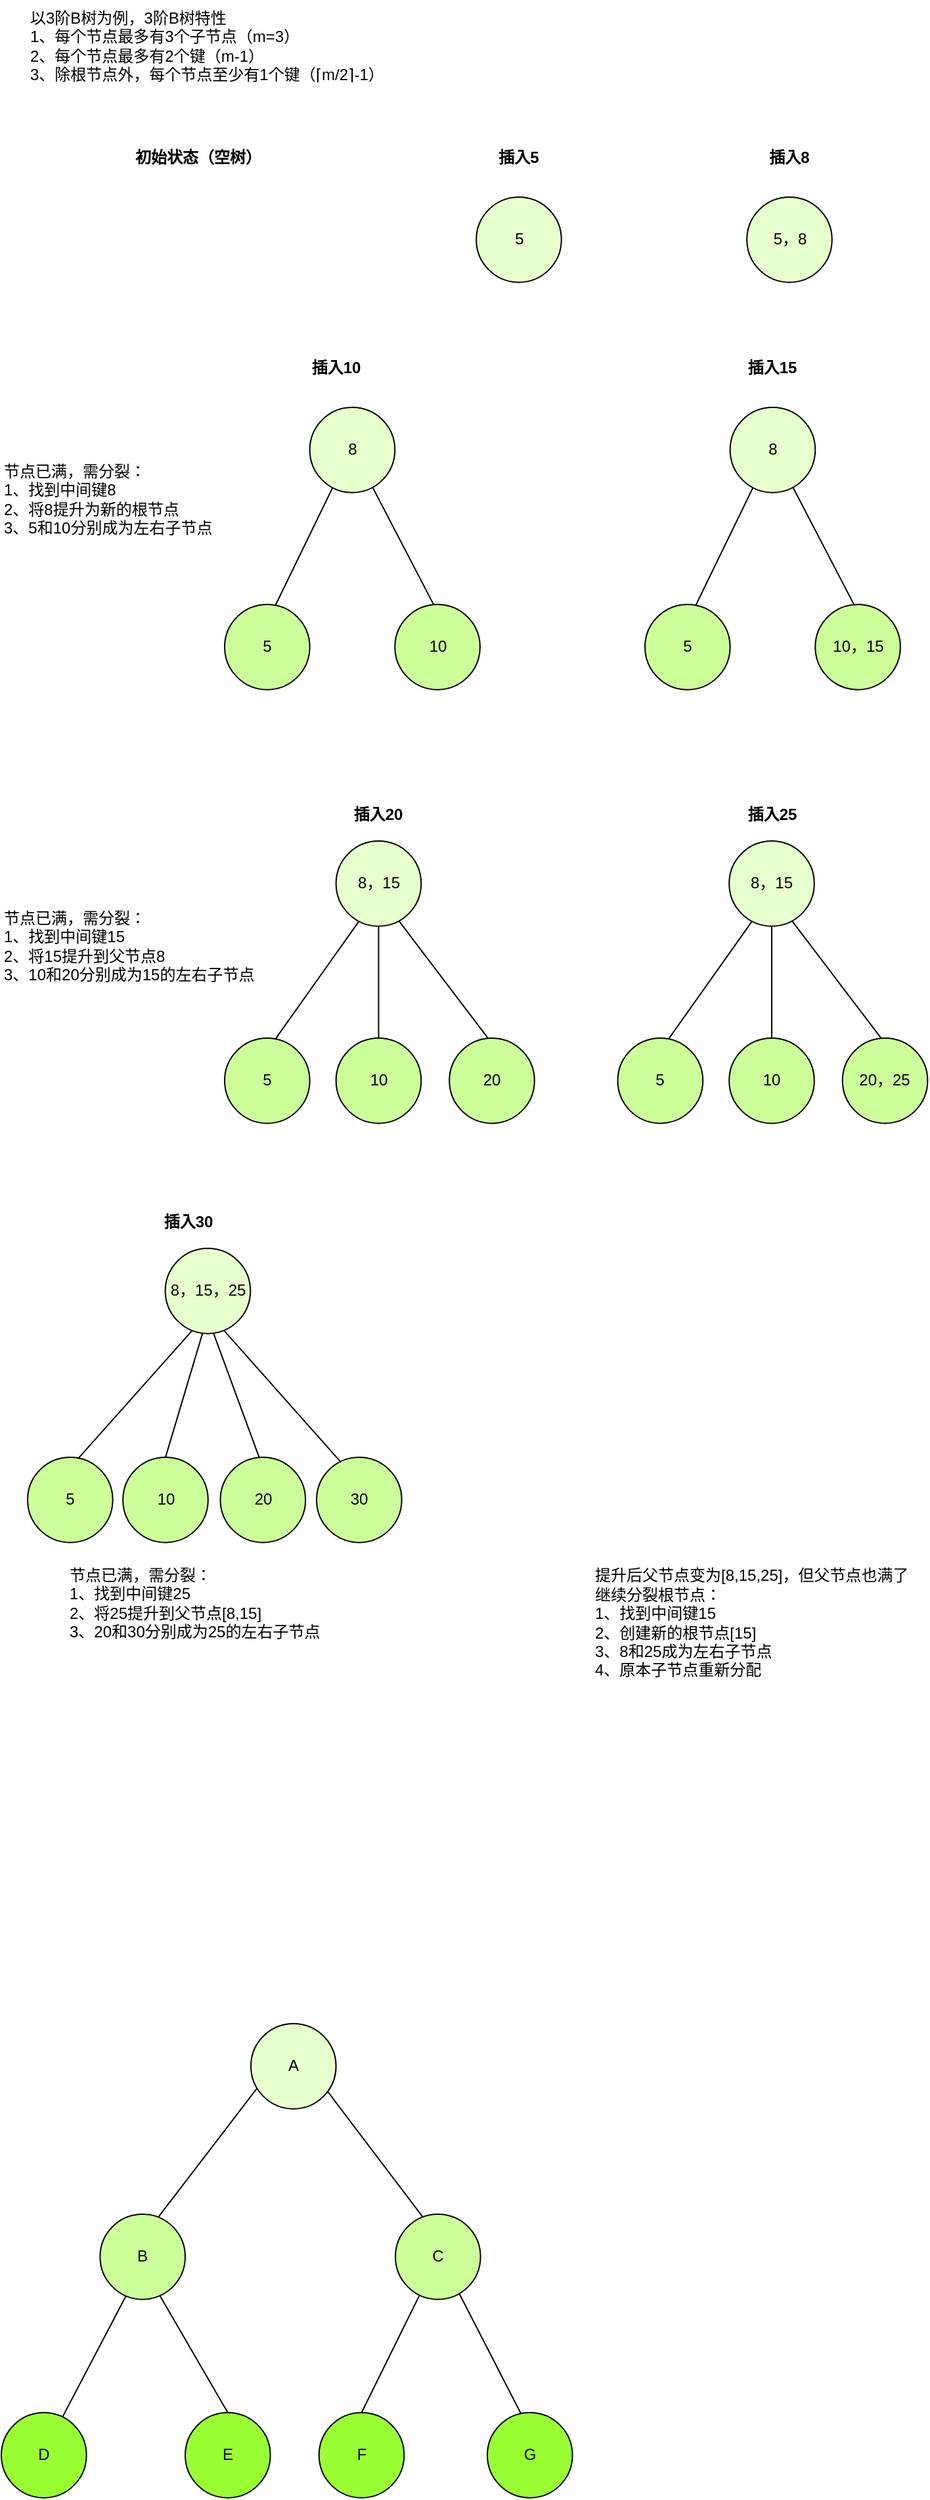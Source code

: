 <mxfile version="28.0.5">
  <diagram name="第 1 页" id="-JAxoZt5WTAPa2EVgLLD">
    <mxGraphModel dx="1206" dy="526" grid="1" gridSize="10" guides="1" tooltips="1" connect="1" arrows="1" fold="1" page="1" pageScale="1" pageWidth="827" pageHeight="1169" math="0" shadow="0">
      <root>
        <mxCell id="0" />
        <mxCell id="1" parent="0" />
        <mxCell id="OYLOalQns67DVKtFXD0c-1" value="&lt;div&gt;以3阶B树为例，3阶B树特性&lt;/div&gt;&lt;div&gt;1、每个节点最多有3个子节点（m=3）&lt;/div&gt;&lt;div&gt;2、每个节点最多有2个键（m-1）&lt;/div&gt;&lt;div&gt;3、除根节点外，每个节点至少有1个键（⌈m/2⌉-1）&lt;/div&gt;" style="text;strokeColor=none;align=left;fillColor=none;html=1;verticalAlign=middle;whiteSpace=wrap;rounded=0;" parent="1" vertex="1">
          <mxGeometry x="60" y="50" width="280" height="70" as="geometry" />
        </mxCell>
        <mxCell id="OYLOalQns67DVKtFXD0c-7" value="" style="group" parent="1" vertex="1" connectable="0">
          <mxGeometry x="40" y="1590" width="434.814" height="360.818" as="geometry" />
        </mxCell>
        <mxCell id="OYLOalQns67DVKtFXD0c-8" value="" style="endArrow=none;html=1;rounded=0;entryX=0.075;entryY=0.755;entryDx=0;entryDy=0;entryPerimeter=0;exitX=0.684;exitY=0.034;exitDx=0;exitDy=0;exitPerimeter=0;" parent="OYLOalQns67DVKtFXD0c-7" source="OYLOalQns67DVKtFXD0c-15" target="OYLOalQns67DVKtFXD0c-14" edge="1">
          <mxGeometry width="50" height="50" relative="1" as="geometry">
            <mxPoint x="110" y="145" as="sourcePoint" />
            <mxPoint x="177.86" y="55" as="targetPoint" />
          </mxGeometry>
        </mxCell>
        <mxCell id="OYLOalQns67DVKtFXD0c-9" value="" style="endArrow=none;html=1;rounded=0;entryX=0.891;entryY=0.783;entryDx=0;entryDy=0;entryPerimeter=0;exitX=0.324;exitY=0.036;exitDx=0;exitDy=0;exitPerimeter=0;" parent="OYLOalQns67DVKtFXD0c-7" source="OYLOalQns67DVKtFXD0c-16" target="OYLOalQns67DVKtFXD0c-14" edge="1">
          <mxGeometry width="50" height="50" relative="1" as="geometry">
            <mxPoint x="310" y="148" as="sourcePoint" />
            <mxPoint x="240" y="55" as="targetPoint" />
          </mxGeometry>
        </mxCell>
        <mxCell id="OYLOalQns67DVKtFXD0c-10" value="" style="endArrow=none;html=1;rounded=0;entryX=0.304;entryY=0.96;entryDx=0;entryDy=0;entryPerimeter=0;exitX=0.721;exitY=0.047;exitDx=0;exitDy=0;exitPerimeter=0;" parent="OYLOalQns67DVKtFXD0c-7" source="OYLOalQns67DVKtFXD0c-17" target="OYLOalQns67DVKtFXD0c-15" edge="1">
          <mxGeometry width="50" height="50" relative="1" as="geometry">
            <mxPoint x="30" y="295" as="sourcePoint" />
            <mxPoint x="80" y="215" as="targetPoint" />
          </mxGeometry>
        </mxCell>
        <mxCell id="OYLOalQns67DVKtFXD0c-11" value="" style="endArrow=none;html=1;rounded=0;entryX=0.286;entryY=0.946;entryDx=0;entryDy=0;entryPerimeter=0;exitX=0.5;exitY=0;exitDx=0;exitDy=0;" parent="OYLOalQns67DVKtFXD0c-7" source="OYLOalQns67DVKtFXD0c-19" target="OYLOalQns67DVKtFXD0c-16" edge="1">
          <mxGeometry width="50" height="50" relative="1" as="geometry">
            <mxPoint x="260" y="296" as="sourcePoint" />
            <mxPoint x="310" y="216" as="targetPoint" />
          </mxGeometry>
        </mxCell>
        <mxCell id="OYLOalQns67DVKtFXD0c-12" value="" style="endArrow=none;html=1;rounded=0;entryX=0.743;entryY=0.918;entryDx=0;entryDy=0;entryPerimeter=0;exitX=0.394;exitY=0.01;exitDx=0;exitDy=0;exitPerimeter=0;" parent="OYLOalQns67DVKtFXD0c-7" source="OYLOalQns67DVKtFXD0c-20" target="OYLOalQns67DVKtFXD0c-16" edge="1">
          <mxGeometry width="50" height="50" relative="1" as="geometry">
            <mxPoint x="400" y="296" as="sourcePoint" />
            <mxPoint x="350" y="215" as="targetPoint" />
          </mxGeometry>
        </mxCell>
        <mxCell id="OYLOalQns67DVKtFXD0c-13" value="" style="endArrow=none;html=1;rounded=0;entryX=0.7;entryY=0.952;entryDx=0;entryDy=0;entryPerimeter=0;exitX=0.5;exitY=0;exitDx=0;exitDy=0;" parent="OYLOalQns67DVKtFXD0c-7" source="OYLOalQns67DVKtFXD0c-18" target="OYLOalQns67DVKtFXD0c-15" edge="1">
          <mxGeometry width="50" height="50" relative="1" as="geometry">
            <mxPoint x="160" y="296" as="sourcePoint" />
            <mxPoint x="110" y="215" as="targetPoint" />
          </mxGeometry>
        </mxCell>
        <mxCell id="OYLOalQns67DVKtFXD0c-14" value="A" style="ellipse;whiteSpace=wrap;html=1;aspect=fixed;fillColor=#E6FFCC;" parent="OYLOalQns67DVKtFXD0c-7" vertex="1">
          <mxGeometry x="190.003" width="64.818" height="64.818" as="geometry" />
        </mxCell>
        <mxCell id="OYLOalQns67DVKtFXD0c-15" value="B" style="ellipse;whiteSpace=wrap;html=1;aspect=fixed;fillColor=#CCFF99;" parent="OYLOalQns67DVKtFXD0c-7" vertex="1">
          <mxGeometry x="75.183" y="145" width="64.818" height="64.818" as="geometry" />
        </mxCell>
        <mxCell id="OYLOalQns67DVKtFXD0c-16" value="C" style="ellipse;whiteSpace=wrap;html=1;aspect=fixed;fillColor=#CCFF99;" parent="OYLOalQns67DVKtFXD0c-7" vertex="1">
          <mxGeometry x="300.003" y="145" width="64.818" height="64.818" as="geometry" />
        </mxCell>
        <mxCell id="OYLOalQns67DVKtFXD0c-17" value="D" style="ellipse;whiteSpace=wrap;html=1;aspect=fixed;fillColor=#99FF33;" parent="OYLOalQns67DVKtFXD0c-7" vertex="1">
          <mxGeometry y="296" width="64.818" height="64.818" as="geometry" />
        </mxCell>
        <mxCell id="OYLOalQns67DVKtFXD0c-18" value="E" style="ellipse;whiteSpace=wrap;html=1;aspect=fixed;fillColor=#99FF33;" parent="OYLOalQns67DVKtFXD0c-7" vertex="1">
          <mxGeometry x="139.997" y="296" width="64.818" height="64.818" as="geometry" />
        </mxCell>
        <mxCell id="OYLOalQns67DVKtFXD0c-19" value="F" style="ellipse;whiteSpace=wrap;html=1;aspect=fixed;fillColor=#99FF33;" parent="OYLOalQns67DVKtFXD0c-7" vertex="1">
          <mxGeometry x="241.849" y="296" width="64.818" height="64.818" as="geometry" />
        </mxCell>
        <mxCell id="OYLOalQns67DVKtFXD0c-20" value="G" style="ellipse;whiteSpace=wrap;html=1;aspect=fixed;fillColor=#99FF33;" parent="OYLOalQns67DVKtFXD0c-7" vertex="1">
          <mxGeometry x="369.996" y="296" width="64.818" height="64.818" as="geometry" />
        </mxCell>
        <mxCell id="OYLOalQns67DVKtFXD0c-21" value="5" style="ellipse;whiteSpace=wrap;html=1;aspect=fixed;fillColor=#E6FFCC;" parent="1" vertex="1">
          <mxGeometry x="401.59" y="200" width="64.818" height="64.818" as="geometry" />
        </mxCell>
        <mxCell id="OYLOalQns67DVKtFXD0c-22" value="&lt;b&gt;初始状态（空树）&lt;/b&gt;" style="text;strokeColor=none;align=center;fillColor=none;html=1;verticalAlign=middle;whiteSpace=wrap;rounded=0;" parent="1" vertex="1">
          <mxGeometry x="140" y="160" width="100" height="20" as="geometry" />
        </mxCell>
        <mxCell id="OYLOalQns67DVKtFXD0c-23" value="&lt;b&gt;插入5&lt;/b&gt;" style="text;strokeColor=none;align=center;fillColor=none;html=1;verticalAlign=middle;whiteSpace=wrap;rounded=0;" parent="1" vertex="1">
          <mxGeometry x="414" y="160" width="40" height="20" as="geometry" />
        </mxCell>
        <mxCell id="OYLOalQns67DVKtFXD0c-24" value="&lt;b&gt;插入8&lt;/b&gt;" style="text;strokeColor=none;align=center;fillColor=none;html=1;verticalAlign=middle;whiteSpace=wrap;rounded=0;" parent="1" vertex="1">
          <mxGeometry x="620" y="160" width="40" height="20" as="geometry" />
        </mxCell>
        <mxCell id="OYLOalQns67DVKtFXD0c-25" value="5，8" style="ellipse;whiteSpace=wrap;html=1;aspect=fixed;fillColor=#E6FFCC;" parent="1" vertex="1">
          <mxGeometry x="607.59" y="200" width="64.818" height="64.818" as="geometry" />
        </mxCell>
        <mxCell id="OYLOalQns67DVKtFXD0c-26" value="&lt;b&gt;插入10&lt;/b&gt;" style="text;strokeColor=none;align=center;fillColor=none;html=1;verticalAlign=middle;whiteSpace=wrap;rounded=0;" parent="1" vertex="1">
          <mxGeometry x="270.0" y="320" width="50" height="20" as="geometry" />
        </mxCell>
        <mxCell id="OYLOalQns67DVKtFXD0c-32" value="" style="group" parent="1" vertex="1" connectable="0">
          <mxGeometry x="210" y="360" width="194.458" height="214.818" as="geometry" />
        </mxCell>
        <mxCell id="OYLOalQns67DVKtFXD0c-27" value="8" style="ellipse;whiteSpace=wrap;html=1;aspect=fixed;fillColor=#E6FFCC;" parent="OYLOalQns67DVKtFXD0c-32" vertex="1">
          <mxGeometry x="64.82" width="64.818" height="64.818" as="geometry" />
        </mxCell>
        <mxCell id="OYLOalQns67DVKtFXD0c-28" value="5" style="ellipse;whiteSpace=wrap;html=1;aspect=fixed;fillColor=#CCFF99;" parent="OYLOalQns67DVKtFXD0c-32" vertex="1">
          <mxGeometry y="150" width="64.818" height="64.818" as="geometry" />
        </mxCell>
        <mxCell id="OYLOalQns67DVKtFXD0c-29" value="10" style="ellipse;whiteSpace=wrap;html=1;aspect=fixed;fillColor=#CCFF99;" parent="OYLOalQns67DVKtFXD0c-32" vertex="1">
          <mxGeometry x="129.64" y="150" width="64.818" height="64.818" as="geometry" />
        </mxCell>
        <mxCell id="OYLOalQns67DVKtFXD0c-30" value="" style="endArrow=none;html=1;rounded=0;exitX=0.594;exitY=0.015;exitDx=0;exitDy=0;exitPerimeter=0;entryX=0.269;entryY=0.942;entryDx=0;entryDy=0;entryPerimeter=0;" parent="OYLOalQns67DVKtFXD0c-32" source="OYLOalQns67DVKtFXD0c-28" target="OYLOalQns67DVKtFXD0c-27" edge="1">
          <mxGeometry width="50" height="50" relative="1" as="geometry">
            <mxPoint x="32.23" y="150" as="sourcePoint" />
            <mxPoint x="82.23" y="60" as="targetPoint" />
          </mxGeometry>
        </mxCell>
        <mxCell id="OYLOalQns67DVKtFXD0c-31" value="" style="endArrow=none;html=1;rounded=0;exitX=0.457;exitY=0.005;exitDx=0;exitDy=0;entryX=0.737;entryY=0.937;entryDx=0;entryDy=0;entryPerimeter=0;exitPerimeter=0;" parent="OYLOalQns67DVKtFXD0c-32" source="OYLOalQns67DVKtFXD0c-29" target="OYLOalQns67DVKtFXD0c-27" edge="1">
          <mxGeometry width="50" height="50" relative="1" as="geometry">
            <mxPoint x="163.23" y="150" as="sourcePoint" />
            <mxPoint x="112.23" y="61" as="targetPoint" />
          </mxGeometry>
        </mxCell>
        <mxCell id="OYLOalQns67DVKtFXD0c-33" value="&lt;div&gt;节点已满，需分裂&lt;span style=&quot;background-color: transparent;&quot;&gt;：&lt;/span&gt;&lt;/div&gt;&lt;div&gt;1、找到中间键8&lt;/div&gt;&lt;div&gt;2、将8提升为新的根节点&lt;/div&gt;&lt;div&gt;3、5和10分别成为左右子节点&lt;/div&gt;" style="text;strokeColor=none;align=left;fillColor=none;html=1;verticalAlign=middle;whiteSpace=wrap;rounded=0;" parent="1" vertex="1">
          <mxGeometry x="40" y="400" width="170" height="60" as="geometry" />
        </mxCell>
        <mxCell id="OYLOalQns67DVKtFXD0c-34" value="&lt;b&gt;插入15&lt;/b&gt;" style="text;strokeColor=none;align=center;fillColor=none;html=1;verticalAlign=middle;whiteSpace=wrap;rounded=0;" parent="1" vertex="1">
          <mxGeometry x="602.23" y="320" width="50" height="20" as="geometry" />
        </mxCell>
        <mxCell id="OYLOalQns67DVKtFXD0c-35" value="" style="group" parent="1" vertex="1" connectable="0">
          <mxGeometry x="530" y="360" width="194.458" height="214.818" as="geometry" />
        </mxCell>
        <mxCell id="OYLOalQns67DVKtFXD0c-36" value="8" style="ellipse;whiteSpace=wrap;html=1;aspect=fixed;fillColor=#E6FFCC;" parent="OYLOalQns67DVKtFXD0c-35" vertex="1">
          <mxGeometry x="64.82" width="64.818" height="64.818" as="geometry" />
        </mxCell>
        <mxCell id="OYLOalQns67DVKtFXD0c-37" value="5" style="ellipse;whiteSpace=wrap;html=1;aspect=fixed;fillColor=#CCFF99;" parent="OYLOalQns67DVKtFXD0c-35" vertex="1">
          <mxGeometry y="150" width="64.818" height="64.818" as="geometry" />
        </mxCell>
        <mxCell id="OYLOalQns67DVKtFXD0c-38" value="10，15" style="ellipse;whiteSpace=wrap;html=1;aspect=fixed;fillColor=#CCFF99;" parent="OYLOalQns67DVKtFXD0c-35" vertex="1">
          <mxGeometry x="129.64" y="150" width="64.818" height="64.818" as="geometry" />
        </mxCell>
        <mxCell id="OYLOalQns67DVKtFXD0c-39" value="" style="endArrow=none;html=1;rounded=0;exitX=0.594;exitY=0.015;exitDx=0;exitDy=0;exitPerimeter=0;entryX=0.269;entryY=0.942;entryDx=0;entryDy=0;entryPerimeter=0;" parent="OYLOalQns67DVKtFXD0c-35" source="OYLOalQns67DVKtFXD0c-37" target="OYLOalQns67DVKtFXD0c-36" edge="1">
          <mxGeometry width="50" height="50" relative="1" as="geometry">
            <mxPoint x="32.23" y="150" as="sourcePoint" />
            <mxPoint x="82.23" y="60" as="targetPoint" />
          </mxGeometry>
        </mxCell>
        <mxCell id="OYLOalQns67DVKtFXD0c-40" value="" style="endArrow=none;html=1;rounded=0;exitX=0.457;exitY=0.005;exitDx=0;exitDy=0;entryX=0.737;entryY=0.937;entryDx=0;entryDy=0;entryPerimeter=0;exitPerimeter=0;" parent="OYLOalQns67DVKtFXD0c-35" source="OYLOalQns67DVKtFXD0c-38" target="OYLOalQns67DVKtFXD0c-36" edge="1">
          <mxGeometry width="50" height="50" relative="1" as="geometry">
            <mxPoint x="163.23" y="150" as="sourcePoint" />
            <mxPoint x="112.23" y="61" as="targetPoint" />
          </mxGeometry>
        </mxCell>
        <mxCell id="OYLOalQns67DVKtFXD0c-41" value="&lt;b&gt;插入20&lt;/b&gt;" style="text;strokeColor=none;align=center;fillColor=none;html=1;verticalAlign=middle;whiteSpace=wrap;rounded=0;" parent="1" vertex="1">
          <mxGeometry x="302.23" y="660" width="50" height="20" as="geometry" />
        </mxCell>
        <mxCell id="OYLOalQns67DVKtFXD0c-42" value="&lt;div&gt;节点已满，需分裂：&lt;/div&gt;&lt;div&gt;1、找到中间键15&lt;/div&gt;&lt;div&gt;2、将15提升到父节点8&lt;/div&gt;&lt;div&gt;3、10和20分别成为15的左右子节点&lt;/div&gt;" style="text;strokeColor=none;align=left;fillColor=none;html=1;verticalAlign=middle;whiteSpace=wrap;rounded=0;" parent="1" vertex="1">
          <mxGeometry x="40" y="740" width="200" height="60" as="geometry" />
        </mxCell>
        <mxCell id="OYLOalQns67DVKtFXD0c-51" value="" style="group" parent="1" vertex="1" connectable="0">
          <mxGeometry x="210" y="690" width="235.908" height="214.818" as="geometry" />
        </mxCell>
        <mxCell id="OYLOalQns67DVKtFXD0c-44" value="8，15" style="ellipse;whiteSpace=wrap;html=1;aspect=fixed;fillColor=#E6FFCC;" parent="OYLOalQns67DVKtFXD0c-51" vertex="1">
          <mxGeometry x="84.82" width="64.818" height="64.818" as="geometry" />
        </mxCell>
        <mxCell id="OYLOalQns67DVKtFXD0c-45" value="5" style="ellipse;whiteSpace=wrap;html=1;aspect=fixed;fillColor=#CCFF99;" parent="OYLOalQns67DVKtFXD0c-51" vertex="1">
          <mxGeometry y="150" width="64.818" height="64.818" as="geometry" />
        </mxCell>
        <mxCell id="OYLOalQns67DVKtFXD0c-46" value="20" style="ellipse;whiteSpace=wrap;html=1;aspect=fixed;fillColor=#CCFF99;" parent="OYLOalQns67DVKtFXD0c-51" vertex="1">
          <mxGeometry x="171.09" y="150" width="64.818" height="64.818" as="geometry" />
        </mxCell>
        <mxCell id="OYLOalQns67DVKtFXD0c-47" value="" style="endArrow=none;html=1;rounded=0;exitX=0.594;exitY=0.015;exitDx=0;exitDy=0;exitPerimeter=0;entryX=0.269;entryY=0.942;entryDx=0;entryDy=0;entryPerimeter=0;" parent="OYLOalQns67DVKtFXD0c-51" source="OYLOalQns67DVKtFXD0c-45" target="OYLOalQns67DVKtFXD0c-44" edge="1">
          <mxGeometry width="50" height="50" relative="1" as="geometry">
            <mxPoint x="52.23" y="150" as="sourcePoint" />
            <mxPoint x="102.23" y="60" as="targetPoint" />
          </mxGeometry>
        </mxCell>
        <mxCell id="OYLOalQns67DVKtFXD0c-48" value="" style="endArrow=none;html=1;rounded=0;exitX=0.457;exitY=0.005;exitDx=0;exitDy=0;entryX=0.737;entryY=0.937;entryDx=0;entryDy=0;entryPerimeter=0;exitPerimeter=0;" parent="OYLOalQns67DVKtFXD0c-51" source="OYLOalQns67DVKtFXD0c-46" target="OYLOalQns67DVKtFXD0c-44" edge="1">
          <mxGeometry width="50" height="50" relative="1" as="geometry">
            <mxPoint x="183.23" y="150" as="sourcePoint" />
            <mxPoint x="132.23" y="61" as="targetPoint" />
          </mxGeometry>
        </mxCell>
        <mxCell id="OYLOalQns67DVKtFXD0c-49" value="10" style="ellipse;whiteSpace=wrap;html=1;aspect=fixed;fillColor=#CCFF99;" parent="OYLOalQns67DVKtFXD0c-51" vertex="1">
          <mxGeometry x="84.82" y="150" width="64.818" height="64.818" as="geometry" />
        </mxCell>
        <mxCell id="OYLOalQns67DVKtFXD0c-50" value="" style="endArrow=none;html=1;rounded=0;exitX=0.5;exitY=0;exitDx=0;exitDy=0;entryX=0.5;entryY=1;entryDx=0;entryDy=0;" parent="OYLOalQns67DVKtFXD0c-51" source="OYLOalQns67DVKtFXD0c-49" target="OYLOalQns67DVKtFXD0c-44" edge="1">
          <mxGeometry width="50" height="50" relative="1" as="geometry">
            <mxPoint x="120" y="210" as="sourcePoint" />
            <mxPoint x="183" y="120" as="targetPoint" />
          </mxGeometry>
        </mxCell>
        <mxCell id="OYLOalQns67DVKtFXD0c-53" value="&lt;b&gt;插入25&lt;/b&gt;" style="text;strokeColor=none;align=center;fillColor=none;html=1;verticalAlign=middle;whiteSpace=wrap;rounded=0;" parent="1" vertex="1">
          <mxGeometry x="602.23" y="660" width="50" height="20" as="geometry" />
        </mxCell>
        <mxCell id="OYLOalQns67DVKtFXD0c-54" value="" style="group" parent="1" vertex="1" connectable="0">
          <mxGeometry x="509.28" y="690" width="235.908" height="214.818" as="geometry" />
        </mxCell>
        <mxCell id="OYLOalQns67DVKtFXD0c-55" value="8，15" style="ellipse;whiteSpace=wrap;html=1;aspect=fixed;fillColor=#E6FFCC;" parent="OYLOalQns67DVKtFXD0c-54" vertex="1">
          <mxGeometry x="84.82" width="64.818" height="64.818" as="geometry" />
        </mxCell>
        <mxCell id="OYLOalQns67DVKtFXD0c-56" value="5" style="ellipse;whiteSpace=wrap;html=1;aspect=fixed;fillColor=#CCFF99;" parent="OYLOalQns67DVKtFXD0c-54" vertex="1">
          <mxGeometry y="150" width="64.818" height="64.818" as="geometry" />
        </mxCell>
        <mxCell id="OYLOalQns67DVKtFXD0c-57" value="20，25" style="ellipse;whiteSpace=wrap;html=1;aspect=fixed;fillColor=#CCFF99;" parent="OYLOalQns67DVKtFXD0c-54" vertex="1">
          <mxGeometry x="171.09" y="150" width="64.818" height="64.818" as="geometry" />
        </mxCell>
        <mxCell id="OYLOalQns67DVKtFXD0c-58" value="" style="endArrow=none;html=1;rounded=0;exitX=0.594;exitY=0.015;exitDx=0;exitDy=0;exitPerimeter=0;entryX=0.269;entryY=0.942;entryDx=0;entryDy=0;entryPerimeter=0;" parent="OYLOalQns67DVKtFXD0c-54" source="OYLOalQns67DVKtFXD0c-56" target="OYLOalQns67DVKtFXD0c-55" edge="1">
          <mxGeometry width="50" height="50" relative="1" as="geometry">
            <mxPoint x="52.23" y="150" as="sourcePoint" />
            <mxPoint x="102.23" y="60" as="targetPoint" />
          </mxGeometry>
        </mxCell>
        <mxCell id="OYLOalQns67DVKtFXD0c-59" value="" style="endArrow=none;html=1;rounded=0;exitX=0.457;exitY=0.005;exitDx=0;exitDy=0;entryX=0.737;entryY=0.937;entryDx=0;entryDy=0;entryPerimeter=0;exitPerimeter=0;" parent="OYLOalQns67DVKtFXD0c-54" source="OYLOalQns67DVKtFXD0c-57" target="OYLOalQns67DVKtFXD0c-55" edge="1">
          <mxGeometry width="50" height="50" relative="1" as="geometry">
            <mxPoint x="183.23" y="150" as="sourcePoint" />
            <mxPoint x="132.23" y="61" as="targetPoint" />
          </mxGeometry>
        </mxCell>
        <mxCell id="OYLOalQns67DVKtFXD0c-60" value="10" style="ellipse;whiteSpace=wrap;html=1;aspect=fixed;fillColor=#CCFF99;" parent="OYLOalQns67DVKtFXD0c-54" vertex="1">
          <mxGeometry x="84.82" y="150" width="64.818" height="64.818" as="geometry" />
        </mxCell>
        <mxCell id="OYLOalQns67DVKtFXD0c-61" value="" style="endArrow=none;html=1;rounded=0;exitX=0.5;exitY=0;exitDx=0;exitDy=0;entryX=0.5;entryY=1;entryDx=0;entryDy=0;" parent="OYLOalQns67DVKtFXD0c-54" source="OYLOalQns67DVKtFXD0c-60" target="OYLOalQns67DVKtFXD0c-55" edge="1">
          <mxGeometry width="50" height="50" relative="1" as="geometry">
            <mxPoint x="120" y="210" as="sourcePoint" />
            <mxPoint x="183" y="120" as="targetPoint" />
          </mxGeometry>
        </mxCell>
        <mxCell id="OYLOalQns67DVKtFXD0c-62" value="&lt;b&gt;插入30&lt;/b&gt;" style="text;strokeColor=none;align=center;fillColor=none;html=1;verticalAlign=middle;whiteSpace=wrap;rounded=0;" parent="1" vertex="1">
          <mxGeometry x="160" y="970" width="45.19" height="20" as="geometry" />
        </mxCell>
        <mxCell id="OYLOalQns67DVKtFXD0c-71" value="&lt;div&gt;节点已满，需分裂：&lt;/div&gt;&lt;div&gt;1、找到中间键25&lt;/div&gt;&lt;div&gt;2、将25提升到父节点[8,15]&lt;/div&gt;&lt;div&gt;3、20和30分别成为25的左右子节点&lt;/div&gt;" style="text;strokeColor=none;align=left;fillColor=none;html=1;verticalAlign=middle;whiteSpace=wrap;rounded=0;" parent="1" vertex="1">
          <mxGeometry x="90" y="1240" width="200" height="60" as="geometry" />
        </mxCell>
        <mxCell id="uNtIZfJUE3P_ky5JRSXj-1" value="" style="group" vertex="1" connectable="0" parent="1">
          <mxGeometry x="60" y="1000" width="284.818" height="223.818" as="geometry" />
        </mxCell>
        <mxCell id="OYLOalQns67DVKtFXD0c-64" value="8，15，25" style="ellipse;whiteSpace=wrap;html=1;aspect=fixed;fillColor=#E6FFCC;" parent="uNtIZfJUE3P_ky5JRSXj-1" vertex="1">
          <mxGeometry x="104.82" width="64.818" height="64.818" as="geometry" />
        </mxCell>
        <mxCell id="OYLOalQns67DVKtFXD0c-65" value="5" style="ellipse;whiteSpace=wrap;html=1;aspect=fixed;fillColor=#CCFF99;" parent="uNtIZfJUE3P_ky5JRSXj-1" vertex="1">
          <mxGeometry y="159" width="64.818" height="64.818" as="geometry" />
        </mxCell>
        <mxCell id="OYLOalQns67DVKtFXD0c-66" value="20" style="ellipse;whiteSpace=wrap;html=1;aspect=fixed;fillColor=#CCFF99;" parent="uNtIZfJUE3P_ky5JRSXj-1" vertex="1">
          <mxGeometry x="146.77" y="159" width="64.818" height="64.818" as="geometry" />
        </mxCell>
        <mxCell id="OYLOalQns67DVKtFXD0c-67" value="" style="endArrow=none;html=1;rounded=0;exitX=0.594;exitY=0.015;exitDx=0;exitDy=0;exitPerimeter=0;entryX=0.314;entryY=0.967;entryDx=0;entryDy=0;entryPerimeter=0;" parent="uNtIZfJUE3P_ky5JRSXj-1" source="OYLOalQns67DVKtFXD0c-65" target="OYLOalQns67DVKtFXD0c-64" edge="1">
          <mxGeometry width="50" height="50" relative="1" as="geometry">
            <mxPoint x="82.23" y="140" as="sourcePoint" />
            <mxPoint x="132.23" y="50" as="targetPoint" />
          </mxGeometry>
        </mxCell>
        <mxCell id="OYLOalQns67DVKtFXD0c-68" value="" style="endArrow=none;html=1;rounded=0;exitX=0.457;exitY=0.005;exitDx=0;exitDy=0;entryX=0.565;entryY=0.992;entryDx=0;entryDy=0;entryPerimeter=0;exitPerimeter=0;" parent="uNtIZfJUE3P_ky5JRSXj-1" source="OYLOalQns67DVKtFXD0c-66" target="OYLOalQns67DVKtFXD0c-64" edge="1">
          <mxGeometry width="50" height="50" relative="1" as="geometry">
            <mxPoint x="213.23" y="140" as="sourcePoint" />
            <mxPoint x="162.23" y="51" as="targetPoint" />
          </mxGeometry>
        </mxCell>
        <mxCell id="OYLOalQns67DVKtFXD0c-69" value="10" style="ellipse;whiteSpace=wrap;html=1;aspect=fixed;fillColor=#CCFF99;" parent="uNtIZfJUE3P_ky5JRSXj-1" vertex="1">
          <mxGeometry x="72.59" y="159" width="64.818" height="64.818" as="geometry" />
        </mxCell>
        <mxCell id="OYLOalQns67DVKtFXD0c-70" value="" style="endArrow=none;html=1;rounded=0;exitX=0.5;exitY=0;exitDx=0;exitDy=0;entryX=0.439;entryY=0.992;entryDx=0;entryDy=0;entryPerimeter=0;" parent="uNtIZfJUE3P_ky5JRSXj-1" source="OYLOalQns67DVKtFXD0c-69" target="OYLOalQns67DVKtFXD0c-64" edge="1">
          <mxGeometry width="50" height="50" relative="1" as="geometry">
            <mxPoint x="150" y="200" as="sourcePoint" />
            <mxPoint x="213" y="110" as="targetPoint" />
          </mxGeometry>
        </mxCell>
        <mxCell id="OYLOalQns67DVKtFXD0c-72" value="30" style="ellipse;whiteSpace=wrap;html=1;aspect=fixed;fillColor=#CCFF99;" parent="uNtIZfJUE3P_ky5JRSXj-1" vertex="1">
          <mxGeometry x="220" y="159" width="64.818" height="64.818" as="geometry" />
        </mxCell>
        <mxCell id="OYLOalQns67DVKtFXD0c-73" value="" style="endArrow=none;html=1;rounded=0;exitX=0.286;exitY=0.057;exitDx=0;exitDy=0;entryX=0.692;entryY=0.967;entryDx=0;entryDy=0;entryPerimeter=0;exitPerimeter=0;" parent="uNtIZfJUE3P_ky5JRSXj-1" source="OYLOalQns67DVKtFXD0c-72" target="OYLOalQns67DVKtFXD0c-64" edge="1">
          <mxGeometry width="50" height="50" relative="1" as="geometry">
            <mxPoint x="240" y="130" as="sourcePoint" />
            <mxPoint x="172" y="41" as="targetPoint" />
          </mxGeometry>
        </mxCell>
        <mxCell id="uNtIZfJUE3P_ky5JRSXj-2" value="&lt;div&gt;提升后父节点变为[8,15,25]，但父节点也满了&lt;/div&gt;&lt;div&gt;继续分裂根节点：&lt;/div&gt;&lt;div&gt;1、找到中间键15&lt;/div&gt;&lt;div&gt;2、创建新的根节点[15]&lt;/div&gt;&lt;div&gt;3、8和25成为左右子节点&lt;/div&gt;&lt;div&gt;4、原本子节点重新分配&lt;/div&gt;" style="text;strokeColor=none;align=left;fillColor=none;html=1;verticalAlign=middle;whiteSpace=wrap;rounded=0;" vertex="1" parent="1">
          <mxGeometry x="490" y="1240" width="247.77" height="90" as="geometry" />
        </mxCell>
      </root>
    </mxGraphModel>
  </diagram>
</mxfile>
